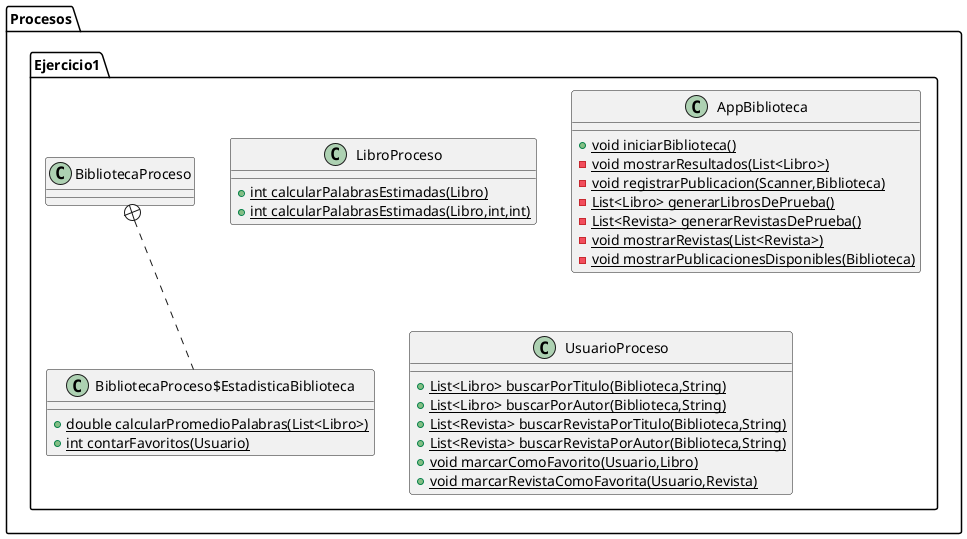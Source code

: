 @startuml
class Procesos.Ejercicio1.BibliotecaProceso {
}
class Procesos.Ejercicio1.BibliotecaProceso$EstadisticaBiblioteca {
+ {static} double calcularPromedioPalabras(List<Libro>)
+ {static} int contarFavoritos(Usuario)
}

class Procesos.Ejercicio1.LibroProceso {
+ {static} int calcularPalabrasEstimadas(Libro)
+ {static} int calcularPalabrasEstimadas(Libro,int,int)
}

class Procesos.Ejercicio1.AppBiblioteca {
+ {static} void iniciarBiblioteca()
- {static} void mostrarResultados(List<Libro>)
- {static} void registrarPublicacion(Scanner,Biblioteca)
- {static} List<Libro> generarLibrosDePrueba()
- {static} List<Revista> generarRevistasDePrueba()
- {static} void mostrarRevistas(List<Revista>)
- {static} void mostrarPublicacionesDisponibles(Biblioteca)
}

class Procesos.Ejercicio1.UsuarioProceso {
+ {static} List<Libro> buscarPorTitulo(Biblioteca,String)
+ {static} List<Libro> buscarPorAutor(Biblioteca,String)
+ {static} List<Revista> buscarRevistaPorTitulo(Biblioteca,String)
+ {static} List<Revista> buscarRevistaPorAutor(Biblioteca,String)
+ {static} void marcarComoFavorito(Usuario,Libro)
+ {static} void marcarRevistaComoFavorita(Usuario,Revista)
}



Procesos.Ejercicio1.BibliotecaProceso +.. Procesos.Ejercicio1.BibliotecaProceso$EstadisticaBiblioteca
@enduml